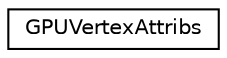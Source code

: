 digraph G
{
  edge [fontname="Helvetica",fontsize="10",labelfontname="Helvetica",labelfontsize="10"];
  node [fontname="Helvetica",fontsize="10",shape=record];
  rankdir=LR;
  Node1 [label="GPUVertexAttribs",height=0.2,width=0.4,color="black", fillcolor="white", style="filled",URL="$df/d4b/structGPUVertexAttribs.html"];
}
